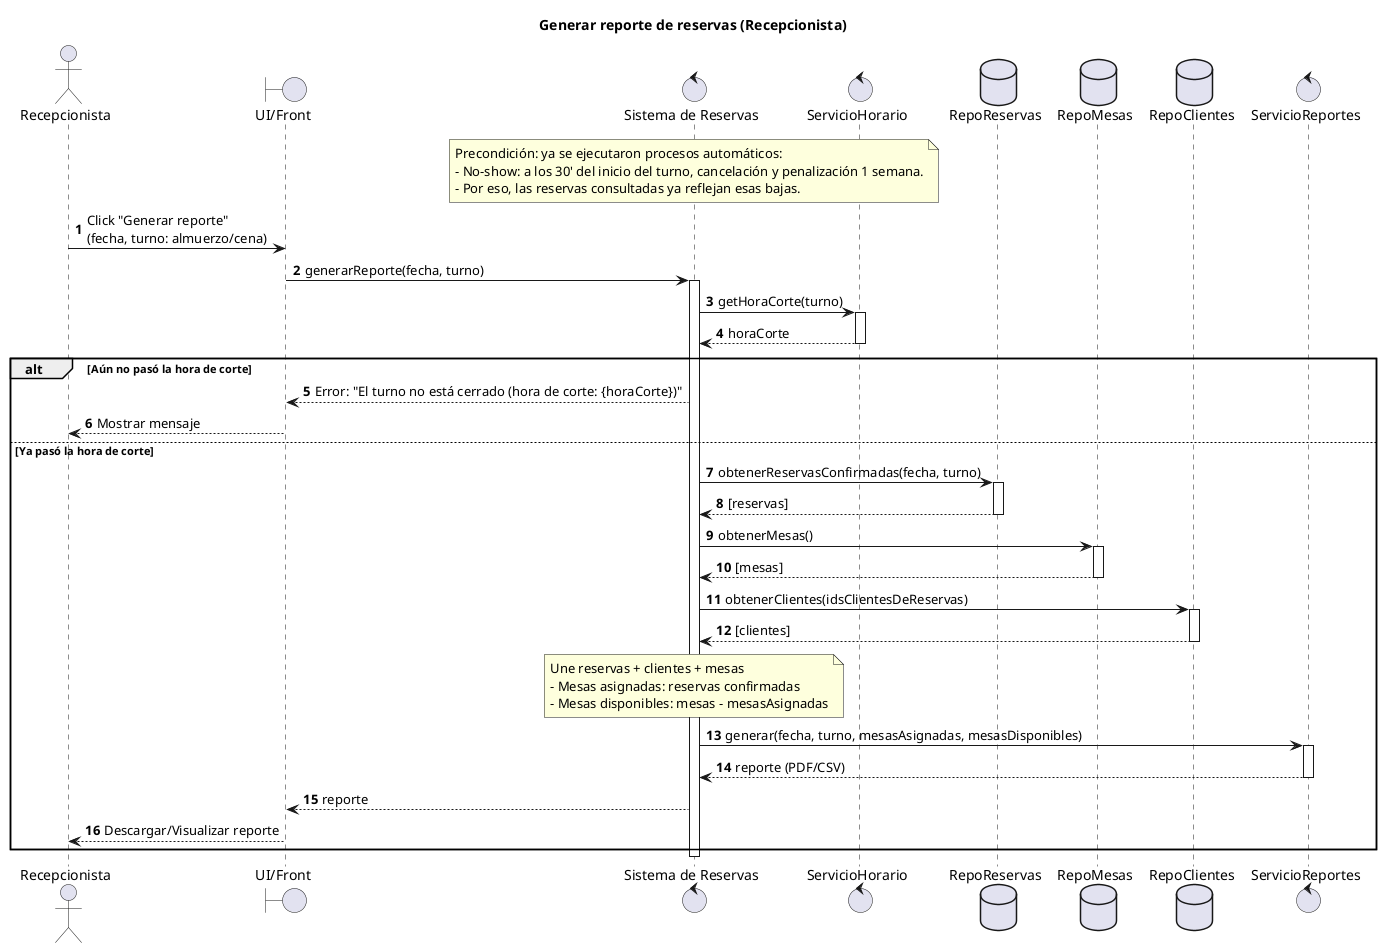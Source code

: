@startuml
autonumber
title Generar reporte de reservas (Recepcionista)

actor Recepcionista as R
boundary "UI/Front" as UI
control "Sistema de Reservas" as S
control "ServicioHorario" as SH
database "RepoReservas" as RR
database "RepoMesas" as RM
database "RepoClientes" as RC
control "ServicioReportes" as SRpt

note over S
  Precondición: ya se ejecutaron procesos automáticos:
  - No-show: a los 30' del inicio del turno, cancelación y penalización 1 semana.
  - Por eso, las reservas consultadas ya reflejan esas bajas.
end note

R -> UI: Click "Generar reporte"\n(fecha, turno: almuerzo/cena)
UI -> S: generarReporte(fecha, turno)
activate S

S -> SH: getHoraCorte(turno)
activate SH
SH --> S: horaCorte
deactivate SH

alt Aún no pasó la hora de corte
  S --> UI: Error: "El turno no está cerrado (hora de corte: {horaCorte})"
  UI --> R: Mostrar mensaje
else Ya pasó la hora de corte
  S -> RR: obtenerReservasConfirmadas(fecha, turno)
  activate RR
  RR --> S: [reservas]
  deactivate RR

  S -> RM: obtenerMesas()
  activate RM
  RM --> S: [mesas]
  deactivate RM

  S -> RC: obtenerClientes(idsClientesDeReservas)
  activate RC
  RC --> S: [clientes]
  deactivate RC

  note over S
    Une reservas + clientes + mesas
    - Mesas asignadas: reservas confirmadas
    - Mesas disponibles: mesas - mesasAsignadas
  end note

  S -> SRpt: generar(fecha, turno, mesasAsignadas, mesasDisponibles)
  activate SRpt
  SRpt --> S: reporte (PDF/CSV)
  deactivate SRpt

  S --> UI: reporte
  UI --> R: Descargar/Visualizar reporte
end

deactivate S
@enduml
